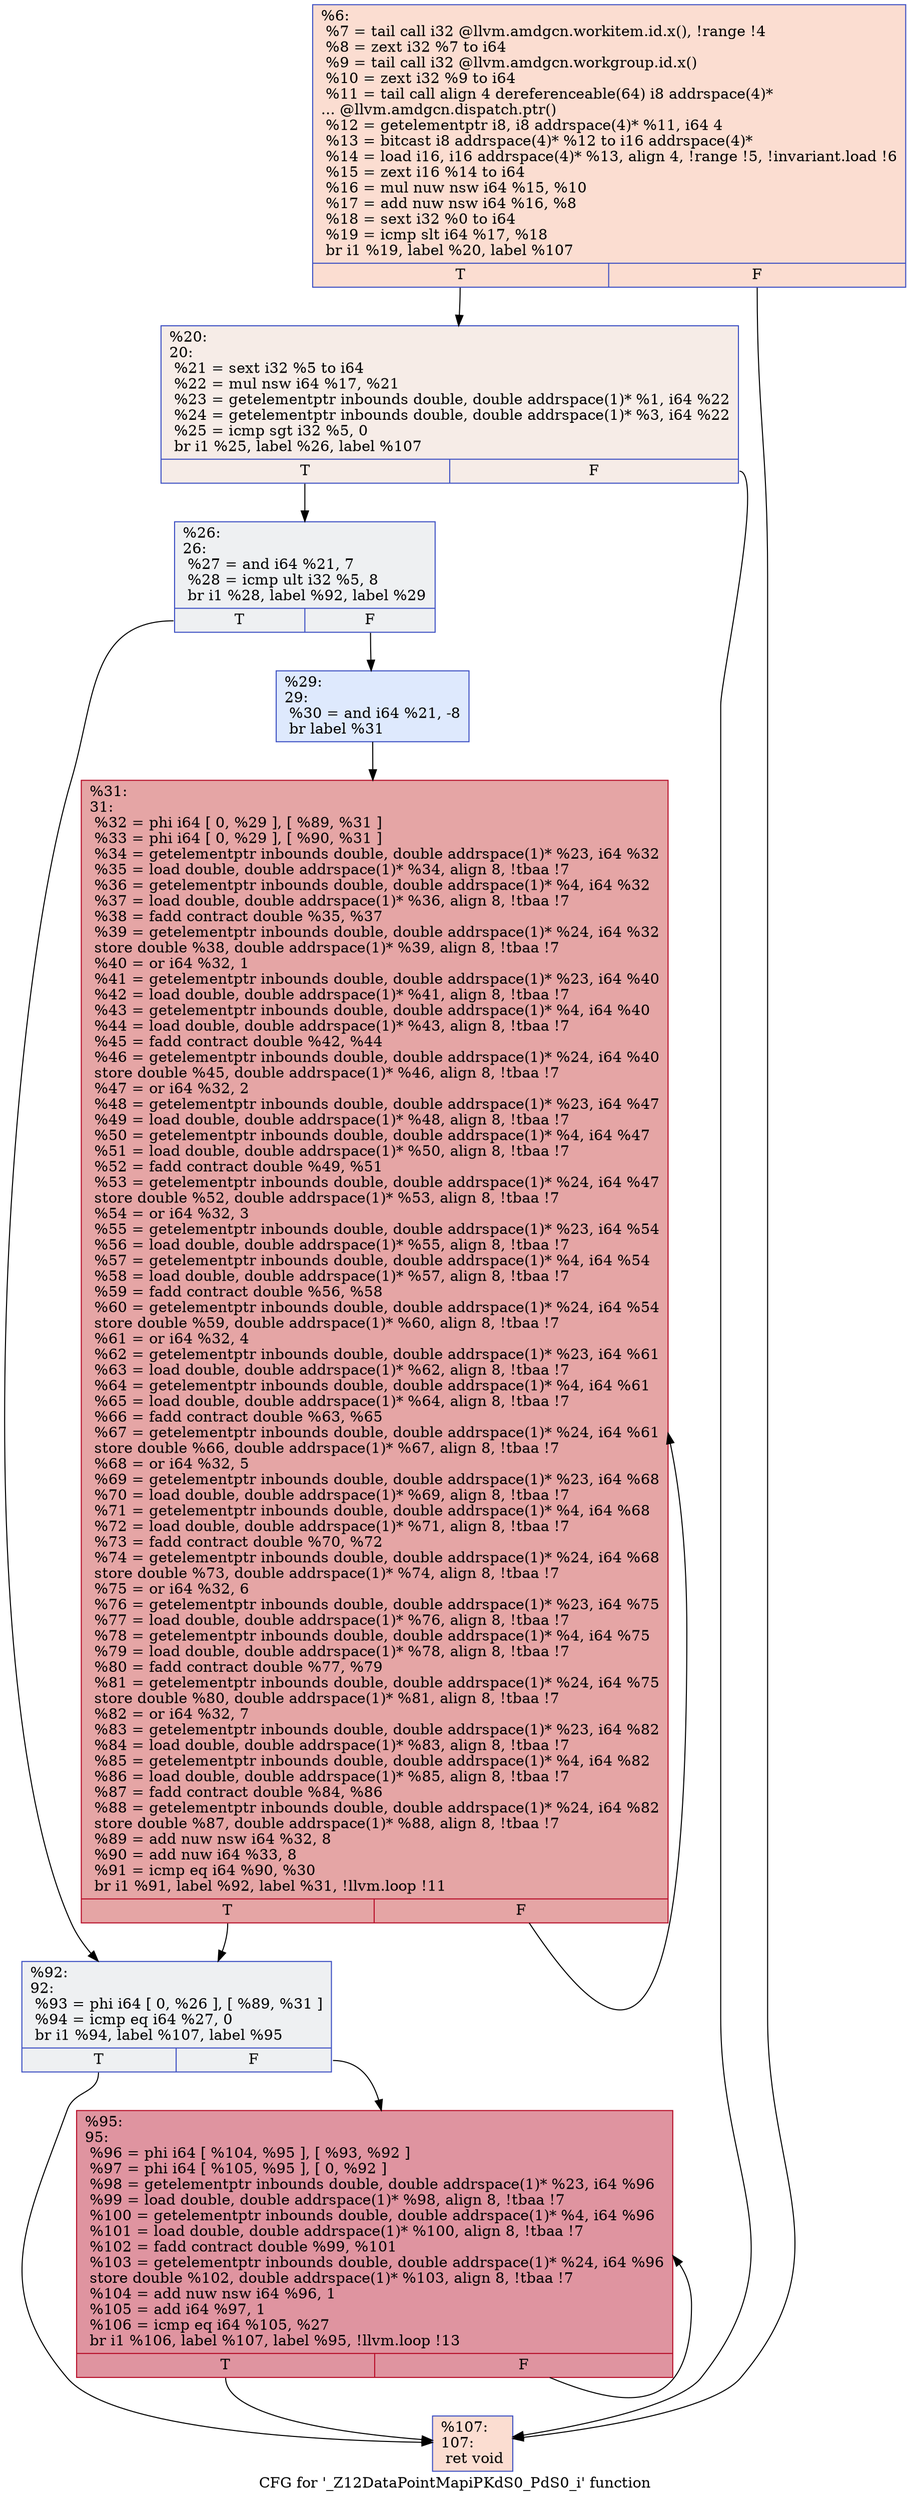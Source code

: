 digraph "CFG for '_Z12DataPointMapiPKdS0_PdS0_i' function" {
	label="CFG for '_Z12DataPointMapiPKdS0_PdS0_i' function";

	Node0x56b8680 [shape=record,color="#3d50c3ff", style=filled, fillcolor="#f7b39670",label="{%6:\l  %7 = tail call i32 @llvm.amdgcn.workitem.id.x(), !range !4\l  %8 = zext i32 %7 to i64\l  %9 = tail call i32 @llvm.amdgcn.workgroup.id.x()\l  %10 = zext i32 %9 to i64\l  %11 = tail call align 4 dereferenceable(64) i8 addrspace(4)*\l... @llvm.amdgcn.dispatch.ptr()\l  %12 = getelementptr i8, i8 addrspace(4)* %11, i64 4\l  %13 = bitcast i8 addrspace(4)* %12 to i16 addrspace(4)*\l  %14 = load i16, i16 addrspace(4)* %13, align 4, !range !5, !invariant.load !6\l  %15 = zext i16 %14 to i64\l  %16 = mul nuw nsw i64 %15, %10\l  %17 = add nuw nsw i64 %16, %8\l  %18 = sext i32 %0 to i64\l  %19 = icmp slt i64 %17, %18\l  br i1 %19, label %20, label %107\l|{<s0>T|<s1>F}}"];
	Node0x56b8680:s0 -> Node0x56ba6c0;
	Node0x56b8680:s1 -> Node0x56ba750;
	Node0x56ba6c0 [shape=record,color="#3d50c3ff", style=filled, fillcolor="#ead5c970",label="{%20:\l20:                                               \l  %21 = sext i32 %5 to i64\l  %22 = mul nsw i64 %17, %21\l  %23 = getelementptr inbounds double, double addrspace(1)* %1, i64 %22\l  %24 = getelementptr inbounds double, double addrspace(1)* %3, i64 %22\l  %25 = icmp sgt i32 %5, 0\l  br i1 %25, label %26, label %107\l|{<s0>T|<s1>F}}"];
	Node0x56ba6c0:s0 -> Node0x56bab60;
	Node0x56ba6c0:s1 -> Node0x56ba750;
	Node0x56bab60 [shape=record,color="#3d50c3ff", style=filled, fillcolor="#d9dce170",label="{%26:\l26:                                               \l  %27 = and i64 %21, 7\l  %28 = icmp ult i32 %5, 8\l  br i1 %28, label %92, label %29\l|{<s0>T|<s1>F}}"];
	Node0x56bab60:s0 -> Node0x56bade0;
	Node0x56bab60:s1 -> Node0x56bae30;
	Node0x56bae30 [shape=record,color="#3d50c3ff", style=filled, fillcolor="#b5cdfa70",label="{%29:\l29:                                               \l  %30 = and i64 %21, -8\l  br label %31\l}"];
	Node0x56bae30 -> Node0x56bb030;
	Node0x56bb030 [shape=record,color="#b70d28ff", style=filled, fillcolor="#c5333470",label="{%31:\l31:                                               \l  %32 = phi i64 [ 0, %29 ], [ %89, %31 ]\l  %33 = phi i64 [ 0, %29 ], [ %90, %31 ]\l  %34 = getelementptr inbounds double, double addrspace(1)* %23, i64 %32\l  %35 = load double, double addrspace(1)* %34, align 8, !tbaa !7\l  %36 = getelementptr inbounds double, double addrspace(1)* %4, i64 %32\l  %37 = load double, double addrspace(1)* %36, align 8, !tbaa !7\l  %38 = fadd contract double %35, %37\l  %39 = getelementptr inbounds double, double addrspace(1)* %24, i64 %32\l  store double %38, double addrspace(1)* %39, align 8, !tbaa !7\l  %40 = or i64 %32, 1\l  %41 = getelementptr inbounds double, double addrspace(1)* %23, i64 %40\l  %42 = load double, double addrspace(1)* %41, align 8, !tbaa !7\l  %43 = getelementptr inbounds double, double addrspace(1)* %4, i64 %40\l  %44 = load double, double addrspace(1)* %43, align 8, !tbaa !7\l  %45 = fadd contract double %42, %44\l  %46 = getelementptr inbounds double, double addrspace(1)* %24, i64 %40\l  store double %45, double addrspace(1)* %46, align 8, !tbaa !7\l  %47 = or i64 %32, 2\l  %48 = getelementptr inbounds double, double addrspace(1)* %23, i64 %47\l  %49 = load double, double addrspace(1)* %48, align 8, !tbaa !7\l  %50 = getelementptr inbounds double, double addrspace(1)* %4, i64 %47\l  %51 = load double, double addrspace(1)* %50, align 8, !tbaa !7\l  %52 = fadd contract double %49, %51\l  %53 = getelementptr inbounds double, double addrspace(1)* %24, i64 %47\l  store double %52, double addrspace(1)* %53, align 8, !tbaa !7\l  %54 = or i64 %32, 3\l  %55 = getelementptr inbounds double, double addrspace(1)* %23, i64 %54\l  %56 = load double, double addrspace(1)* %55, align 8, !tbaa !7\l  %57 = getelementptr inbounds double, double addrspace(1)* %4, i64 %54\l  %58 = load double, double addrspace(1)* %57, align 8, !tbaa !7\l  %59 = fadd contract double %56, %58\l  %60 = getelementptr inbounds double, double addrspace(1)* %24, i64 %54\l  store double %59, double addrspace(1)* %60, align 8, !tbaa !7\l  %61 = or i64 %32, 4\l  %62 = getelementptr inbounds double, double addrspace(1)* %23, i64 %61\l  %63 = load double, double addrspace(1)* %62, align 8, !tbaa !7\l  %64 = getelementptr inbounds double, double addrspace(1)* %4, i64 %61\l  %65 = load double, double addrspace(1)* %64, align 8, !tbaa !7\l  %66 = fadd contract double %63, %65\l  %67 = getelementptr inbounds double, double addrspace(1)* %24, i64 %61\l  store double %66, double addrspace(1)* %67, align 8, !tbaa !7\l  %68 = or i64 %32, 5\l  %69 = getelementptr inbounds double, double addrspace(1)* %23, i64 %68\l  %70 = load double, double addrspace(1)* %69, align 8, !tbaa !7\l  %71 = getelementptr inbounds double, double addrspace(1)* %4, i64 %68\l  %72 = load double, double addrspace(1)* %71, align 8, !tbaa !7\l  %73 = fadd contract double %70, %72\l  %74 = getelementptr inbounds double, double addrspace(1)* %24, i64 %68\l  store double %73, double addrspace(1)* %74, align 8, !tbaa !7\l  %75 = or i64 %32, 6\l  %76 = getelementptr inbounds double, double addrspace(1)* %23, i64 %75\l  %77 = load double, double addrspace(1)* %76, align 8, !tbaa !7\l  %78 = getelementptr inbounds double, double addrspace(1)* %4, i64 %75\l  %79 = load double, double addrspace(1)* %78, align 8, !tbaa !7\l  %80 = fadd contract double %77, %79\l  %81 = getelementptr inbounds double, double addrspace(1)* %24, i64 %75\l  store double %80, double addrspace(1)* %81, align 8, !tbaa !7\l  %82 = or i64 %32, 7\l  %83 = getelementptr inbounds double, double addrspace(1)* %23, i64 %82\l  %84 = load double, double addrspace(1)* %83, align 8, !tbaa !7\l  %85 = getelementptr inbounds double, double addrspace(1)* %4, i64 %82\l  %86 = load double, double addrspace(1)* %85, align 8, !tbaa !7\l  %87 = fadd contract double %84, %86\l  %88 = getelementptr inbounds double, double addrspace(1)* %24, i64 %82\l  store double %87, double addrspace(1)* %88, align 8, !tbaa !7\l  %89 = add nuw nsw i64 %32, 8\l  %90 = add nuw i64 %33, 8\l  %91 = icmp eq i64 %90, %30\l  br i1 %91, label %92, label %31, !llvm.loop !11\l|{<s0>T|<s1>F}}"];
	Node0x56bb030:s0 -> Node0x56bade0;
	Node0x56bb030:s1 -> Node0x56bb030;
	Node0x56bade0 [shape=record,color="#3d50c3ff", style=filled, fillcolor="#d9dce170",label="{%92:\l92:                                               \l  %93 = phi i64 [ 0, %26 ], [ %89, %31 ]\l  %94 = icmp eq i64 %27, 0\l  br i1 %94, label %107, label %95\l|{<s0>T|<s1>F}}"];
	Node0x56bade0:s0 -> Node0x56ba750;
	Node0x56bade0:s1 -> Node0x56be600;
	Node0x56be600 [shape=record,color="#b70d28ff", style=filled, fillcolor="#b70d2870",label="{%95:\l95:                                               \l  %96 = phi i64 [ %104, %95 ], [ %93, %92 ]\l  %97 = phi i64 [ %105, %95 ], [ 0, %92 ]\l  %98 = getelementptr inbounds double, double addrspace(1)* %23, i64 %96\l  %99 = load double, double addrspace(1)* %98, align 8, !tbaa !7\l  %100 = getelementptr inbounds double, double addrspace(1)* %4, i64 %96\l  %101 = load double, double addrspace(1)* %100, align 8, !tbaa !7\l  %102 = fadd contract double %99, %101\l  %103 = getelementptr inbounds double, double addrspace(1)* %24, i64 %96\l  store double %102, double addrspace(1)* %103, align 8, !tbaa !7\l  %104 = add nuw nsw i64 %96, 1\l  %105 = add i64 %97, 1\l  %106 = icmp eq i64 %105, %27\l  br i1 %106, label %107, label %95, !llvm.loop !13\l|{<s0>T|<s1>F}}"];
	Node0x56be600:s0 -> Node0x56ba750;
	Node0x56be600:s1 -> Node0x56be600;
	Node0x56ba750 [shape=record,color="#3d50c3ff", style=filled, fillcolor="#f7b39670",label="{%107:\l107:                                              \l  ret void\l}"];
}
